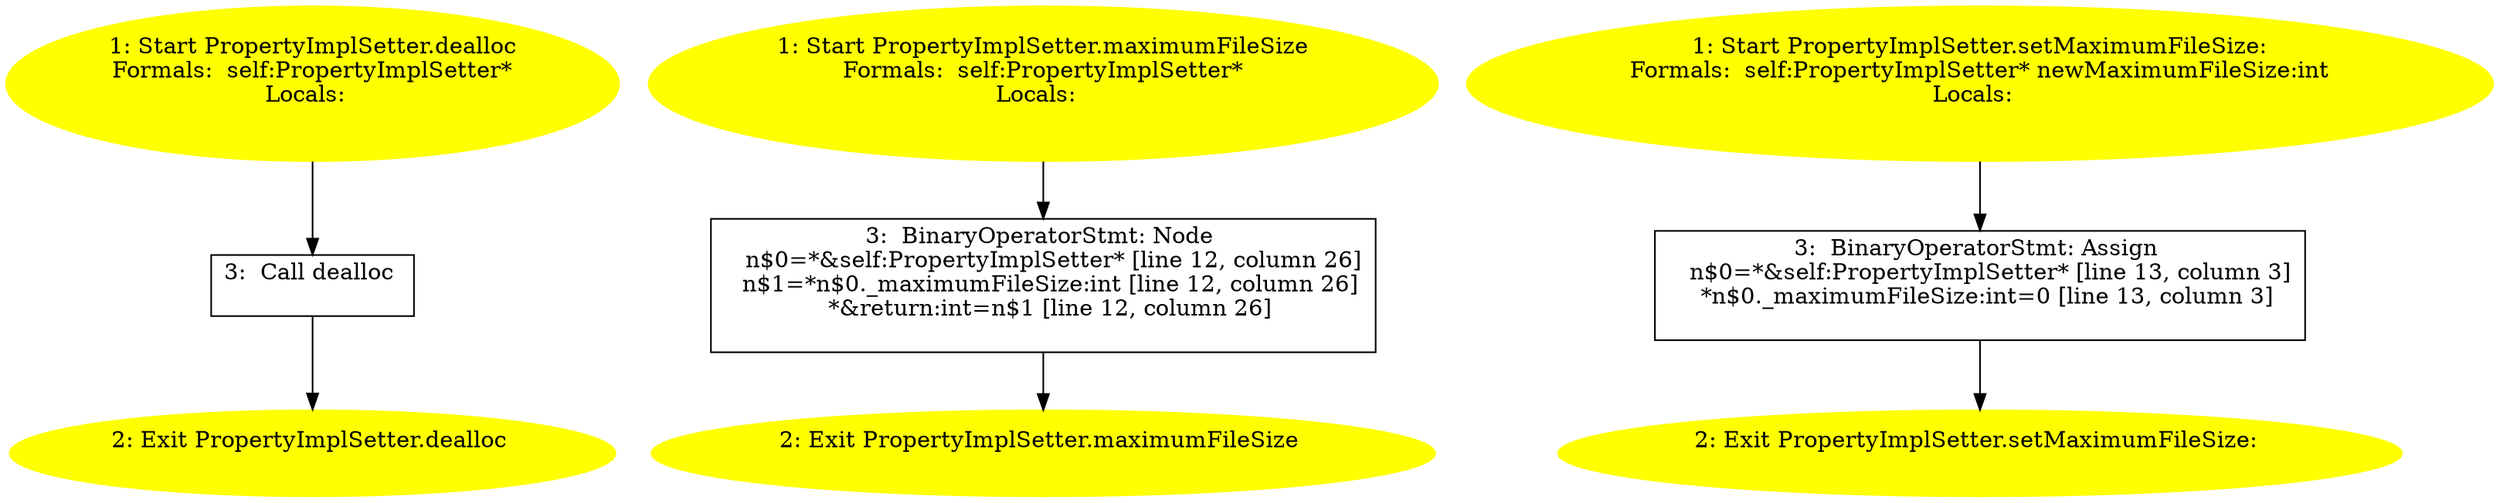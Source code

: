 /* @generated */
digraph cfg {
"dealloc#PropertyImplSetter#instance.5650d9bd0d7d0f070430d4aa59d7fb97_1" [label="1: Start PropertyImplSetter.dealloc\nFormals:  self:PropertyImplSetter*\nLocals:  \n  " color=yellow style=filled]
	

	 "dealloc#PropertyImplSetter#instance.5650d9bd0d7d0f070430d4aa59d7fb97_1" -> "dealloc#PropertyImplSetter#instance.5650d9bd0d7d0f070430d4aa59d7fb97_3" ;
"dealloc#PropertyImplSetter#instance.5650d9bd0d7d0f070430d4aa59d7fb97_2" [label="2: Exit PropertyImplSetter.dealloc \n  " color=yellow style=filled]
	

"dealloc#PropertyImplSetter#instance.5650d9bd0d7d0f070430d4aa59d7fb97_3" [label="3:  Call dealloc \n  " shape="box"]
	

	 "dealloc#PropertyImplSetter#instance.5650d9bd0d7d0f070430d4aa59d7fb97_3" -> "dealloc#PropertyImplSetter#instance.5650d9bd0d7d0f070430d4aa59d7fb97_2" ;
"maximumFileSize#PropertyImplSetter#instance.716325bc2c2bc7e4d2d62472c6a1d10d_1" [label="1: Start PropertyImplSetter.maximumFileSize\nFormals:  self:PropertyImplSetter*\nLocals:  \n  " color=yellow style=filled]
	

	 "maximumFileSize#PropertyImplSetter#instance.716325bc2c2bc7e4d2d62472c6a1d10d_1" -> "maximumFileSize#PropertyImplSetter#instance.716325bc2c2bc7e4d2d62472c6a1d10d_3" ;
"maximumFileSize#PropertyImplSetter#instance.716325bc2c2bc7e4d2d62472c6a1d10d_2" [label="2: Exit PropertyImplSetter.maximumFileSize \n  " color=yellow style=filled]
	

"maximumFileSize#PropertyImplSetter#instance.716325bc2c2bc7e4d2d62472c6a1d10d_3" [label="3:  BinaryOperatorStmt: Node \n   n$0=*&self:PropertyImplSetter* [line 12, column 26]\n  n$1=*n$0._maximumFileSize:int [line 12, column 26]\n  *&return:int=n$1 [line 12, column 26]\n " shape="box"]
	

	 "maximumFileSize#PropertyImplSetter#instance.716325bc2c2bc7e4d2d62472c6a1d10d_3" -> "maximumFileSize#PropertyImplSetter#instance.716325bc2c2bc7e4d2d62472c6a1d10d_2" ;
"setMaximumFileSize:#PropertyImplSetter#instance.1d600fefeeb62155817021d20e02a478_1" [label="1: Start PropertyImplSetter.setMaximumFileSize:\nFormals:  self:PropertyImplSetter* newMaximumFileSize:int\nLocals:  \n  " color=yellow style=filled]
	

	 "setMaximumFileSize:#PropertyImplSetter#instance.1d600fefeeb62155817021d20e02a478_1" -> "setMaximumFileSize:#PropertyImplSetter#instance.1d600fefeeb62155817021d20e02a478_3" ;
"setMaximumFileSize:#PropertyImplSetter#instance.1d600fefeeb62155817021d20e02a478_2" [label="2: Exit PropertyImplSetter.setMaximumFileSize: \n  " color=yellow style=filled]
	

"setMaximumFileSize:#PropertyImplSetter#instance.1d600fefeeb62155817021d20e02a478_3" [label="3:  BinaryOperatorStmt: Assign \n   n$0=*&self:PropertyImplSetter* [line 13, column 3]\n  *n$0._maximumFileSize:int=0 [line 13, column 3]\n " shape="box"]
	

	 "setMaximumFileSize:#PropertyImplSetter#instance.1d600fefeeb62155817021d20e02a478_3" -> "setMaximumFileSize:#PropertyImplSetter#instance.1d600fefeeb62155817021d20e02a478_2" ;
}
